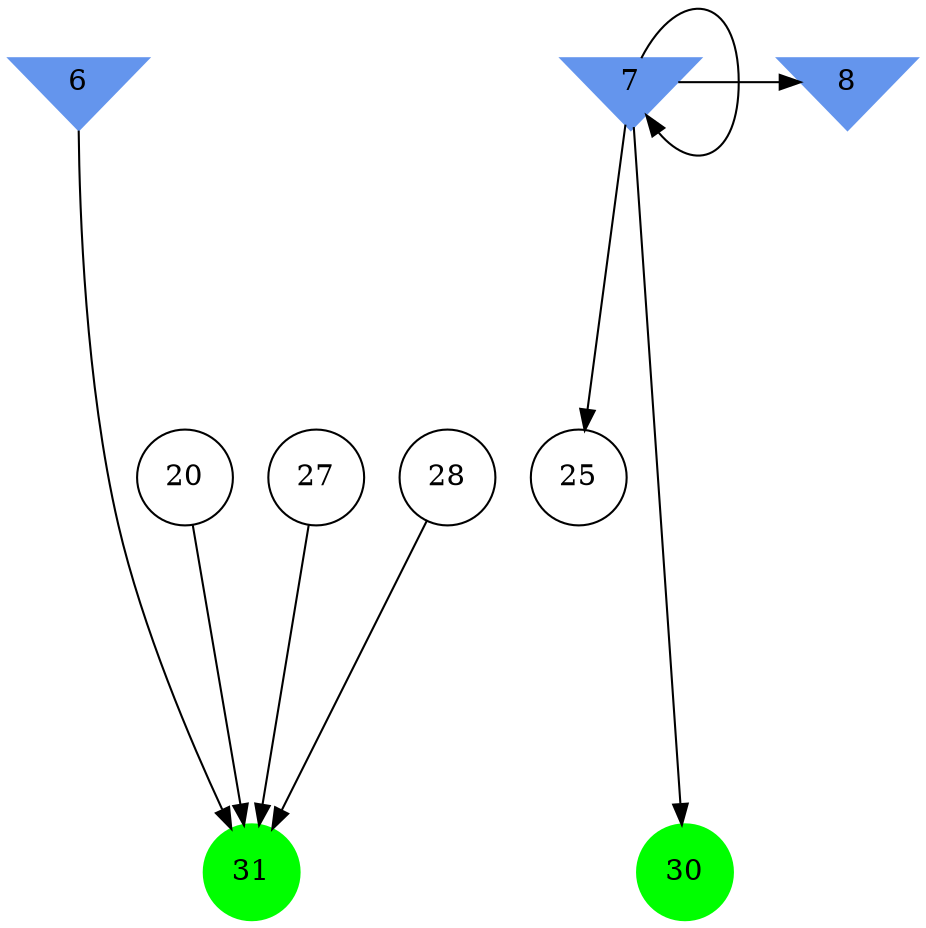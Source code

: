 digraph brain {
	ranksep=2.0;
	6 [shape=invtriangle,style=filled,color=cornflowerblue];
	7 [shape=invtriangle,style=filled,color=cornflowerblue];
	8 [shape=invtriangle,style=filled,color=cornflowerblue];
	20 [shape=circle,color=black];
	25 [shape=circle,color=black];
	27 [shape=circle,color=black];
	28 [shape=circle,color=black];
	30 [shape=circle,style=filled,color=green];
	31 [shape=circle,style=filled,color=green];
	7	->	8;
	7	->	25;
	7	->	7;
	7	->	30;
	6	->	31;
	27	->	31;
	20	->	31;
	28	->	31;
	{ rank=same; 6; 7; 8; }
	{ rank=same; 20; 25; 27; 28; }
	{ rank=same; 30; 31; }
}
